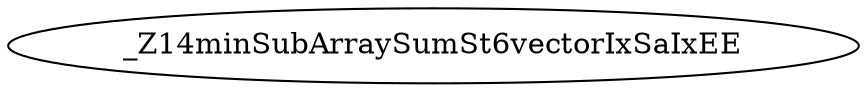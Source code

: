digraph CallGraph {
    // Nodes
    _Z14minSubArraySumSt6vectorIxSaIxEE [label="_Z14minSubArraySumSt6vectorIxSaIxEE"];

    // Edges
}